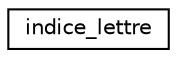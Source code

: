 digraph "Graphe hiérarchique des classes"
{
  edge [fontname="Helvetica",fontsize="10",labelfontname="Helvetica",labelfontsize="10"];
  node [fontname="Helvetica",fontsize="10",shape=record];
  rankdir="LR";
  Node0 [label="indice_lettre",height=0.2,width=0.4,color="black", fillcolor="white", style="filled",URL="$classindice__lettre.html"];
}
